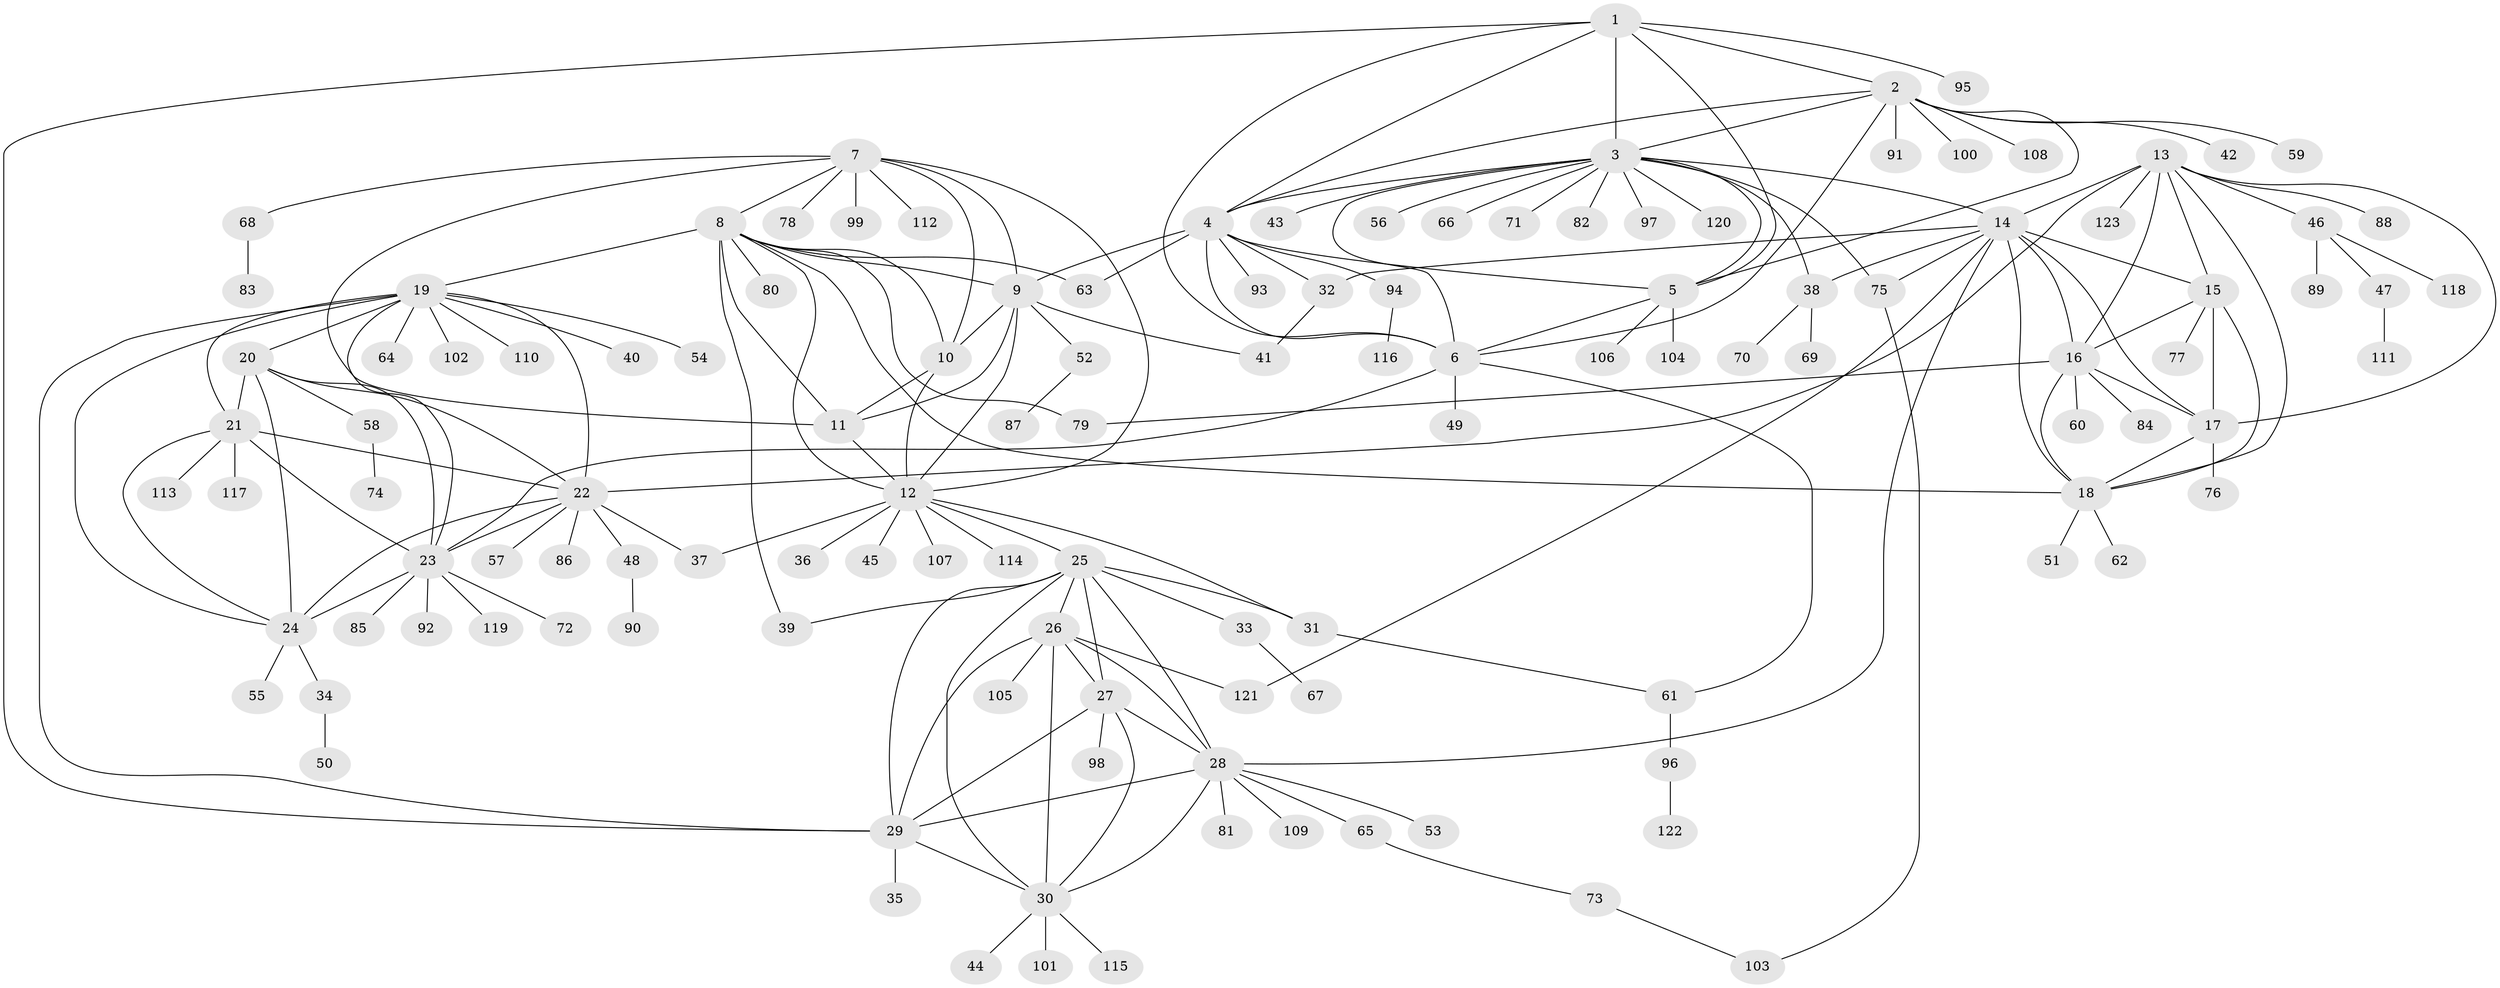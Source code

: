 // coarse degree distribution, {6: 0.14, 8: 0.06, 9: 0.04, 5: 0.16, 7: 0.12, 4: 0.04, 12: 0.02, 3: 0.1, 1: 0.26, 2: 0.06}
// Generated by graph-tools (version 1.1) at 2025/52/03/04/25 22:52:47]
// undirected, 123 vertices, 190 edges
graph export_dot {
  node [color=gray90,style=filled];
  1;
  2;
  3;
  4;
  5;
  6;
  7;
  8;
  9;
  10;
  11;
  12;
  13;
  14;
  15;
  16;
  17;
  18;
  19;
  20;
  21;
  22;
  23;
  24;
  25;
  26;
  27;
  28;
  29;
  30;
  31;
  32;
  33;
  34;
  35;
  36;
  37;
  38;
  39;
  40;
  41;
  42;
  43;
  44;
  45;
  46;
  47;
  48;
  49;
  50;
  51;
  52;
  53;
  54;
  55;
  56;
  57;
  58;
  59;
  60;
  61;
  62;
  63;
  64;
  65;
  66;
  67;
  68;
  69;
  70;
  71;
  72;
  73;
  74;
  75;
  76;
  77;
  78;
  79;
  80;
  81;
  82;
  83;
  84;
  85;
  86;
  87;
  88;
  89;
  90;
  91;
  92;
  93;
  94;
  95;
  96;
  97;
  98;
  99;
  100;
  101;
  102;
  103;
  104;
  105;
  106;
  107;
  108;
  109;
  110;
  111;
  112;
  113;
  114;
  115;
  116;
  117;
  118;
  119;
  120;
  121;
  122;
  123;
  1 -- 2;
  1 -- 3;
  1 -- 4;
  1 -- 5;
  1 -- 6;
  1 -- 29;
  1 -- 95;
  2 -- 3;
  2 -- 4;
  2 -- 5;
  2 -- 6;
  2 -- 42;
  2 -- 59;
  2 -- 91;
  2 -- 100;
  2 -- 108;
  3 -- 4;
  3 -- 5;
  3 -- 6;
  3 -- 14;
  3 -- 38;
  3 -- 43;
  3 -- 56;
  3 -- 66;
  3 -- 71;
  3 -- 75;
  3 -- 82;
  3 -- 97;
  3 -- 120;
  4 -- 5;
  4 -- 6;
  4 -- 9;
  4 -- 32;
  4 -- 63;
  4 -- 93;
  4 -- 94;
  5 -- 6;
  5 -- 104;
  5 -- 106;
  6 -- 23;
  6 -- 49;
  6 -- 61;
  7 -- 8;
  7 -- 9;
  7 -- 10;
  7 -- 11;
  7 -- 12;
  7 -- 68;
  7 -- 78;
  7 -- 99;
  7 -- 112;
  8 -- 9;
  8 -- 10;
  8 -- 11;
  8 -- 12;
  8 -- 18;
  8 -- 19;
  8 -- 39;
  8 -- 63;
  8 -- 79;
  8 -- 80;
  9 -- 10;
  9 -- 11;
  9 -- 12;
  9 -- 41;
  9 -- 52;
  10 -- 11;
  10 -- 12;
  11 -- 12;
  12 -- 25;
  12 -- 31;
  12 -- 36;
  12 -- 37;
  12 -- 45;
  12 -- 107;
  12 -- 114;
  13 -- 14;
  13 -- 15;
  13 -- 16;
  13 -- 17;
  13 -- 18;
  13 -- 22;
  13 -- 46;
  13 -- 88;
  13 -- 123;
  14 -- 15;
  14 -- 16;
  14 -- 17;
  14 -- 18;
  14 -- 28;
  14 -- 32;
  14 -- 38;
  14 -- 75;
  14 -- 121;
  15 -- 16;
  15 -- 17;
  15 -- 18;
  15 -- 77;
  16 -- 17;
  16 -- 18;
  16 -- 60;
  16 -- 79;
  16 -- 84;
  17 -- 18;
  17 -- 76;
  18 -- 51;
  18 -- 62;
  19 -- 20;
  19 -- 21;
  19 -- 22;
  19 -- 23;
  19 -- 24;
  19 -- 29;
  19 -- 40;
  19 -- 54;
  19 -- 64;
  19 -- 102;
  19 -- 110;
  20 -- 21;
  20 -- 22;
  20 -- 23;
  20 -- 24;
  20 -- 58;
  21 -- 22;
  21 -- 23;
  21 -- 24;
  21 -- 113;
  21 -- 117;
  22 -- 23;
  22 -- 24;
  22 -- 37;
  22 -- 48;
  22 -- 57;
  22 -- 86;
  23 -- 24;
  23 -- 72;
  23 -- 85;
  23 -- 92;
  23 -- 119;
  24 -- 34;
  24 -- 55;
  25 -- 26;
  25 -- 27;
  25 -- 28;
  25 -- 29;
  25 -- 30;
  25 -- 31;
  25 -- 33;
  25 -- 39;
  26 -- 27;
  26 -- 28;
  26 -- 29;
  26 -- 30;
  26 -- 105;
  26 -- 121;
  27 -- 28;
  27 -- 29;
  27 -- 30;
  27 -- 98;
  28 -- 29;
  28 -- 30;
  28 -- 53;
  28 -- 65;
  28 -- 81;
  28 -- 109;
  29 -- 30;
  29 -- 35;
  30 -- 44;
  30 -- 101;
  30 -- 115;
  31 -- 61;
  32 -- 41;
  33 -- 67;
  34 -- 50;
  38 -- 69;
  38 -- 70;
  46 -- 47;
  46 -- 89;
  46 -- 118;
  47 -- 111;
  48 -- 90;
  52 -- 87;
  58 -- 74;
  61 -- 96;
  65 -- 73;
  68 -- 83;
  73 -- 103;
  75 -- 103;
  94 -- 116;
  96 -- 122;
}
